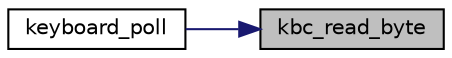 digraph "kbc_read_byte"
{
 // LATEX_PDF_SIZE
  edge [fontname="Helvetica",fontsize="10",labelfontname="Helvetica",labelfontsize="10"];
  node [fontname="Helvetica",fontsize="10",shape=record];
  rankdir="RL";
  Node1 [label="kbc_read_byte",height=0.2,width=0.4,color="black", fillcolor="grey75", style="filled", fontcolor="black",tooltip="Low-level function for reading byte from keyboard Low-level function for reading byte from keyboard...."];
  Node1 -> Node2 [dir="back",color="midnightblue",fontsize="10",style="solid",fontname="Helvetica"];
  Node2 [label="keyboard_poll",height=0.2,width=0.4,color="black", fillcolor="white", style="filled",URL="$group__kbd.html#gac83c39ace6f539167f5cc34f6c689cd2",tooltip="Poll keyboard for scancodes."];
}
